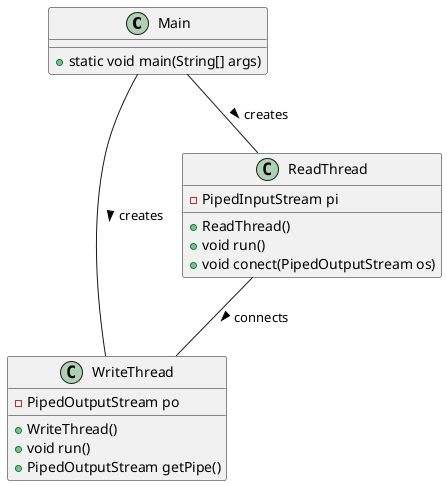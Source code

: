 @startuml
class Main {
    +static void main(String[] args)
}

class WriteThread {
    -PipedOutputStream po
    +WriteThread()
    +void run()
    +PipedOutputStream getPipe()
}

class ReadThread {
    -PipedInputStream pi
    +ReadThread()
    +void run()
    +void conect(PipedOutputStream os)
}

Main -- WriteThread : creates >
Main -- ReadThread : creates >
ReadThread -- WriteThread : connects >
@enduml
